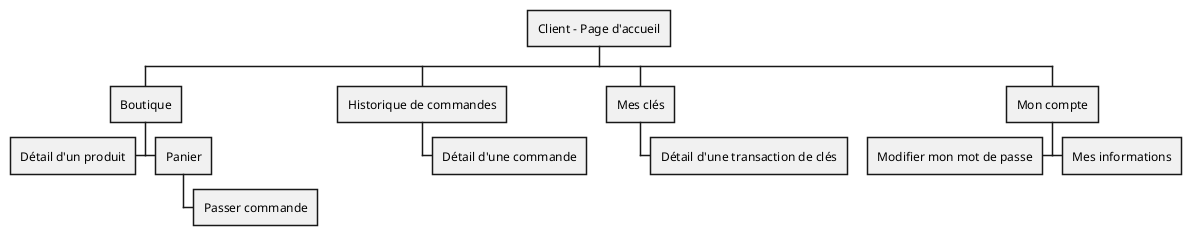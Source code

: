 @startwbs
+ Client - Page d'accueil
++ Boutique
+++ Panier
++++ Passer commande
++- Détail d'un produit
++ Historique de commandes
+++ Détail d'une commande
++ Mes clés
+++ Détail d'une transaction de clés
++ Mon compte
+++ Mes informations
++- Modifier mon mot de passe
@endwbs
